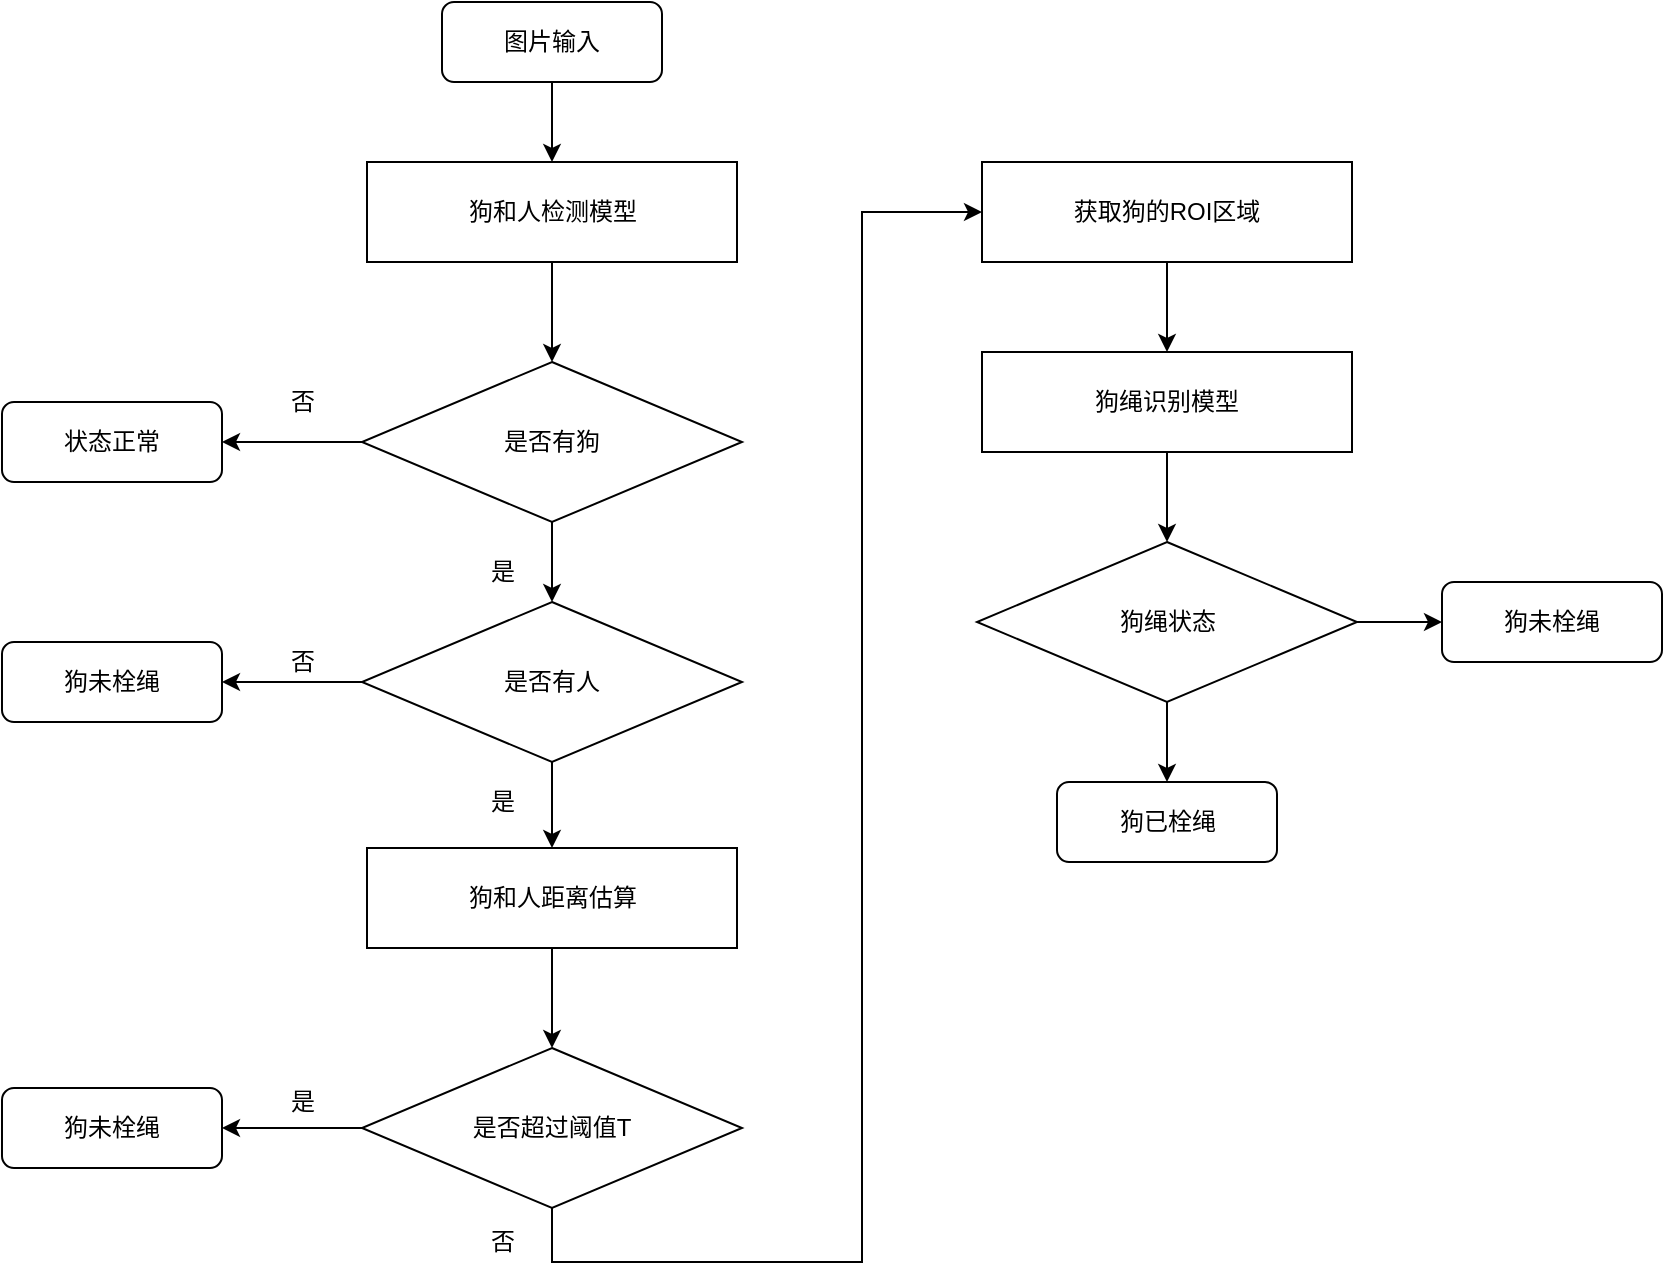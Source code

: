 <mxfile version="20.2.0" type="github">
  <diagram id="C5RBs43oDa-KdzZeNtuy" name="Page-1">
    <mxGraphModel dx="2182" dy="805" grid="1" gridSize="10" guides="1" tooltips="1" connect="1" arrows="1" fold="1" page="1" pageScale="1" pageWidth="827" pageHeight="1169" math="0" shadow="0">
      <root>
        <mxCell id="WIyWlLk6GJQsqaUBKTNV-0" />
        <mxCell id="WIyWlLk6GJQsqaUBKTNV-1" parent="WIyWlLk6GJQsqaUBKTNV-0" />
        <mxCell id="5en3B6j00g3Lg-ZKNnO_-3" value="" style="edgeStyle=orthogonalEdgeStyle;rounded=0;orthogonalLoop=1;jettySize=auto;html=1;" edge="1" parent="WIyWlLk6GJQsqaUBKTNV-1" source="5en3B6j00g3Lg-ZKNnO_-0" target="5en3B6j00g3Lg-ZKNnO_-1">
          <mxGeometry relative="1" as="geometry" />
        </mxCell>
        <mxCell id="5en3B6j00g3Lg-ZKNnO_-0" value="图片输入" style="rounded=1;whiteSpace=wrap;html=1;" vertex="1" parent="WIyWlLk6GJQsqaUBKTNV-1">
          <mxGeometry x="170" y="80" width="110" height="40" as="geometry" />
        </mxCell>
        <mxCell id="5en3B6j00g3Lg-ZKNnO_-4" value="" style="edgeStyle=orthogonalEdgeStyle;rounded=0;orthogonalLoop=1;jettySize=auto;html=1;" edge="1" parent="WIyWlLk6GJQsqaUBKTNV-1" source="5en3B6j00g3Lg-ZKNnO_-1" target="5en3B6j00g3Lg-ZKNnO_-2">
          <mxGeometry relative="1" as="geometry" />
        </mxCell>
        <mxCell id="5en3B6j00g3Lg-ZKNnO_-1" value="狗和人检测模型" style="rounded=0;whiteSpace=wrap;html=1;" vertex="1" parent="WIyWlLk6GJQsqaUBKTNV-1">
          <mxGeometry x="132.5" y="160" width="185" height="50" as="geometry" />
        </mxCell>
        <mxCell id="5en3B6j00g3Lg-ZKNnO_-7" value="" style="edgeStyle=orthogonalEdgeStyle;rounded=0;orthogonalLoop=1;jettySize=auto;html=1;" edge="1" parent="WIyWlLk6GJQsqaUBKTNV-1" source="5en3B6j00g3Lg-ZKNnO_-2" target="5en3B6j00g3Lg-ZKNnO_-6">
          <mxGeometry relative="1" as="geometry" />
        </mxCell>
        <mxCell id="5en3B6j00g3Lg-ZKNnO_-13" value="" style="edgeStyle=orthogonalEdgeStyle;rounded=0;orthogonalLoop=1;jettySize=auto;html=1;" edge="1" parent="WIyWlLk6GJQsqaUBKTNV-1" source="5en3B6j00g3Lg-ZKNnO_-2" target="5en3B6j00g3Lg-ZKNnO_-9">
          <mxGeometry relative="1" as="geometry" />
        </mxCell>
        <mxCell id="5en3B6j00g3Lg-ZKNnO_-2" value="是否有狗" style="rhombus;whiteSpace=wrap;html=1;" vertex="1" parent="WIyWlLk6GJQsqaUBKTNV-1">
          <mxGeometry x="130" y="260" width="190" height="80" as="geometry" />
        </mxCell>
        <mxCell id="5en3B6j00g3Lg-ZKNnO_-6" value="状态正常" style="rounded=1;whiteSpace=wrap;html=1;" vertex="1" parent="WIyWlLk6GJQsqaUBKTNV-1">
          <mxGeometry x="-50" y="280" width="110" height="40" as="geometry" />
        </mxCell>
        <mxCell id="5en3B6j00g3Lg-ZKNnO_-8" value="否" style="text;html=1;align=center;verticalAlign=middle;resizable=0;points=[];autosize=1;strokeColor=none;fillColor=none;" vertex="1" parent="WIyWlLk6GJQsqaUBKTNV-1">
          <mxGeometry x="80" y="265" width="40" height="30" as="geometry" />
        </mxCell>
        <mxCell id="5en3B6j00g3Lg-ZKNnO_-11" value="" style="edgeStyle=orthogonalEdgeStyle;rounded=0;orthogonalLoop=1;jettySize=auto;html=1;" edge="1" parent="WIyWlLk6GJQsqaUBKTNV-1" source="5en3B6j00g3Lg-ZKNnO_-9" target="5en3B6j00g3Lg-ZKNnO_-10">
          <mxGeometry relative="1" as="geometry" />
        </mxCell>
        <mxCell id="5en3B6j00g3Lg-ZKNnO_-17" value="" style="edgeStyle=orthogonalEdgeStyle;rounded=0;orthogonalLoop=1;jettySize=auto;html=1;" edge="1" parent="WIyWlLk6GJQsqaUBKTNV-1" source="5en3B6j00g3Lg-ZKNnO_-9" target="5en3B6j00g3Lg-ZKNnO_-16">
          <mxGeometry relative="1" as="geometry" />
        </mxCell>
        <mxCell id="5en3B6j00g3Lg-ZKNnO_-9" value="是否有人" style="rhombus;whiteSpace=wrap;html=1;" vertex="1" parent="WIyWlLk6GJQsqaUBKTNV-1">
          <mxGeometry x="130" y="380" width="190" height="80" as="geometry" />
        </mxCell>
        <mxCell id="5en3B6j00g3Lg-ZKNnO_-10" value="狗未栓绳" style="rounded=1;whiteSpace=wrap;html=1;" vertex="1" parent="WIyWlLk6GJQsqaUBKTNV-1">
          <mxGeometry x="-50" y="400" width="110" height="40" as="geometry" />
        </mxCell>
        <mxCell id="5en3B6j00g3Lg-ZKNnO_-12" value="否" style="text;html=1;align=center;verticalAlign=middle;resizable=0;points=[];autosize=1;strokeColor=none;fillColor=none;" vertex="1" parent="WIyWlLk6GJQsqaUBKTNV-1">
          <mxGeometry x="80" y="395" width="40" height="30" as="geometry" />
        </mxCell>
        <mxCell id="5en3B6j00g3Lg-ZKNnO_-14" value="是" style="text;html=1;align=center;verticalAlign=middle;resizable=0;points=[];autosize=1;strokeColor=none;fillColor=none;" vertex="1" parent="WIyWlLk6GJQsqaUBKTNV-1">
          <mxGeometry x="180" y="350" width="40" height="30" as="geometry" />
        </mxCell>
        <mxCell id="5en3B6j00g3Lg-ZKNnO_-23" value="" style="edgeStyle=orthogonalEdgeStyle;rounded=0;orthogonalLoop=1;jettySize=auto;html=1;" edge="1" parent="WIyWlLk6GJQsqaUBKTNV-1" source="5en3B6j00g3Lg-ZKNnO_-16" target="5en3B6j00g3Lg-ZKNnO_-19">
          <mxGeometry relative="1" as="geometry" />
        </mxCell>
        <mxCell id="5en3B6j00g3Lg-ZKNnO_-16" value="狗和人距离估算" style="rounded=0;whiteSpace=wrap;html=1;" vertex="1" parent="WIyWlLk6GJQsqaUBKTNV-1">
          <mxGeometry x="132.5" y="503" width="185" height="50" as="geometry" />
        </mxCell>
        <mxCell id="5en3B6j00g3Lg-ZKNnO_-18" value="是" style="text;html=1;align=center;verticalAlign=middle;resizable=0;points=[];autosize=1;strokeColor=none;fillColor=none;" vertex="1" parent="WIyWlLk6GJQsqaUBKTNV-1">
          <mxGeometry x="180" y="465" width="40" height="30" as="geometry" />
        </mxCell>
        <mxCell id="5en3B6j00g3Lg-ZKNnO_-21" value="" style="edgeStyle=orthogonalEdgeStyle;rounded=0;orthogonalLoop=1;jettySize=auto;html=1;" edge="1" parent="WIyWlLk6GJQsqaUBKTNV-1" source="5en3B6j00g3Lg-ZKNnO_-19" target="5en3B6j00g3Lg-ZKNnO_-20">
          <mxGeometry relative="1" as="geometry" />
        </mxCell>
        <mxCell id="5en3B6j00g3Lg-ZKNnO_-25" style="edgeStyle=orthogonalEdgeStyle;rounded=0;orthogonalLoop=1;jettySize=auto;html=1;entryX=0;entryY=0.5;entryDx=0;entryDy=0;exitX=0.5;exitY=1;exitDx=0;exitDy=0;" edge="1" parent="WIyWlLk6GJQsqaUBKTNV-1" source="5en3B6j00g3Lg-ZKNnO_-19" target="5en3B6j00g3Lg-ZKNnO_-24">
          <mxGeometry relative="1" as="geometry">
            <Array as="points">
              <mxPoint x="225" y="710" />
              <mxPoint x="380" y="710" />
              <mxPoint x="380" y="185" />
            </Array>
          </mxGeometry>
        </mxCell>
        <mxCell id="5en3B6j00g3Lg-ZKNnO_-19" value="是否超过阈值T" style="rhombus;whiteSpace=wrap;html=1;" vertex="1" parent="WIyWlLk6GJQsqaUBKTNV-1">
          <mxGeometry x="130" y="603" width="190" height="80" as="geometry" />
        </mxCell>
        <mxCell id="5en3B6j00g3Lg-ZKNnO_-20" value="狗未栓绳" style="rounded=1;whiteSpace=wrap;html=1;" vertex="1" parent="WIyWlLk6GJQsqaUBKTNV-1">
          <mxGeometry x="-50" y="623" width="110" height="40" as="geometry" />
        </mxCell>
        <mxCell id="5en3B6j00g3Lg-ZKNnO_-22" value="是" style="text;html=1;align=center;verticalAlign=middle;resizable=0;points=[];autosize=1;strokeColor=none;fillColor=none;" vertex="1" parent="WIyWlLk6GJQsqaUBKTNV-1">
          <mxGeometry x="80" y="615" width="40" height="30" as="geometry" />
        </mxCell>
        <mxCell id="5en3B6j00g3Lg-ZKNnO_-28" value="" style="edgeStyle=orthogonalEdgeStyle;rounded=0;orthogonalLoop=1;jettySize=auto;html=1;" edge="1" parent="WIyWlLk6GJQsqaUBKTNV-1" source="5en3B6j00g3Lg-ZKNnO_-24" target="5en3B6j00g3Lg-ZKNnO_-27">
          <mxGeometry relative="1" as="geometry" />
        </mxCell>
        <mxCell id="5en3B6j00g3Lg-ZKNnO_-24" value="获取狗的ROI区域" style="rounded=0;whiteSpace=wrap;html=1;" vertex="1" parent="WIyWlLk6GJQsqaUBKTNV-1">
          <mxGeometry x="440" y="160" width="185" height="50" as="geometry" />
        </mxCell>
        <mxCell id="5en3B6j00g3Lg-ZKNnO_-26" value="否" style="text;html=1;align=center;verticalAlign=middle;resizable=0;points=[];autosize=1;strokeColor=none;fillColor=none;" vertex="1" parent="WIyWlLk6GJQsqaUBKTNV-1">
          <mxGeometry x="180" y="685" width="40" height="30" as="geometry" />
        </mxCell>
        <mxCell id="5en3B6j00g3Lg-ZKNnO_-31" value="" style="edgeStyle=orthogonalEdgeStyle;rounded=0;orthogonalLoop=1;jettySize=auto;html=1;" edge="1" parent="WIyWlLk6GJQsqaUBKTNV-1" source="5en3B6j00g3Lg-ZKNnO_-27" target="5en3B6j00g3Lg-ZKNnO_-30">
          <mxGeometry relative="1" as="geometry" />
        </mxCell>
        <mxCell id="5en3B6j00g3Lg-ZKNnO_-27" value="狗绳识别模型" style="rounded=0;whiteSpace=wrap;html=1;" vertex="1" parent="WIyWlLk6GJQsqaUBKTNV-1">
          <mxGeometry x="440" y="255" width="185" height="50" as="geometry" />
        </mxCell>
        <mxCell id="5en3B6j00g3Lg-ZKNnO_-29" value="狗未栓绳" style="rounded=1;whiteSpace=wrap;html=1;" vertex="1" parent="WIyWlLk6GJQsqaUBKTNV-1">
          <mxGeometry x="670" y="370" width="110" height="40" as="geometry" />
        </mxCell>
        <mxCell id="5en3B6j00g3Lg-ZKNnO_-32" value="" style="edgeStyle=orthogonalEdgeStyle;rounded=0;orthogonalLoop=1;jettySize=auto;html=1;" edge="1" parent="WIyWlLk6GJQsqaUBKTNV-1" source="5en3B6j00g3Lg-ZKNnO_-30" target="5en3B6j00g3Lg-ZKNnO_-29">
          <mxGeometry relative="1" as="geometry" />
        </mxCell>
        <mxCell id="5en3B6j00g3Lg-ZKNnO_-34" value="" style="edgeStyle=orthogonalEdgeStyle;rounded=0;orthogonalLoop=1;jettySize=auto;html=1;" edge="1" parent="WIyWlLk6GJQsqaUBKTNV-1" source="5en3B6j00g3Lg-ZKNnO_-30" target="5en3B6j00g3Lg-ZKNnO_-33">
          <mxGeometry relative="1" as="geometry" />
        </mxCell>
        <mxCell id="5en3B6j00g3Lg-ZKNnO_-30" value="狗绳状态" style="rhombus;whiteSpace=wrap;html=1;" vertex="1" parent="WIyWlLk6GJQsqaUBKTNV-1">
          <mxGeometry x="437.5" y="350" width="190" height="80" as="geometry" />
        </mxCell>
        <mxCell id="5en3B6j00g3Lg-ZKNnO_-33" value="狗已栓绳" style="rounded=1;whiteSpace=wrap;html=1;" vertex="1" parent="WIyWlLk6GJQsqaUBKTNV-1">
          <mxGeometry x="477.5" y="470" width="110" height="40" as="geometry" />
        </mxCell>
      </root>
    </mxGraphModel>
  </diagram>
</mxfile>
